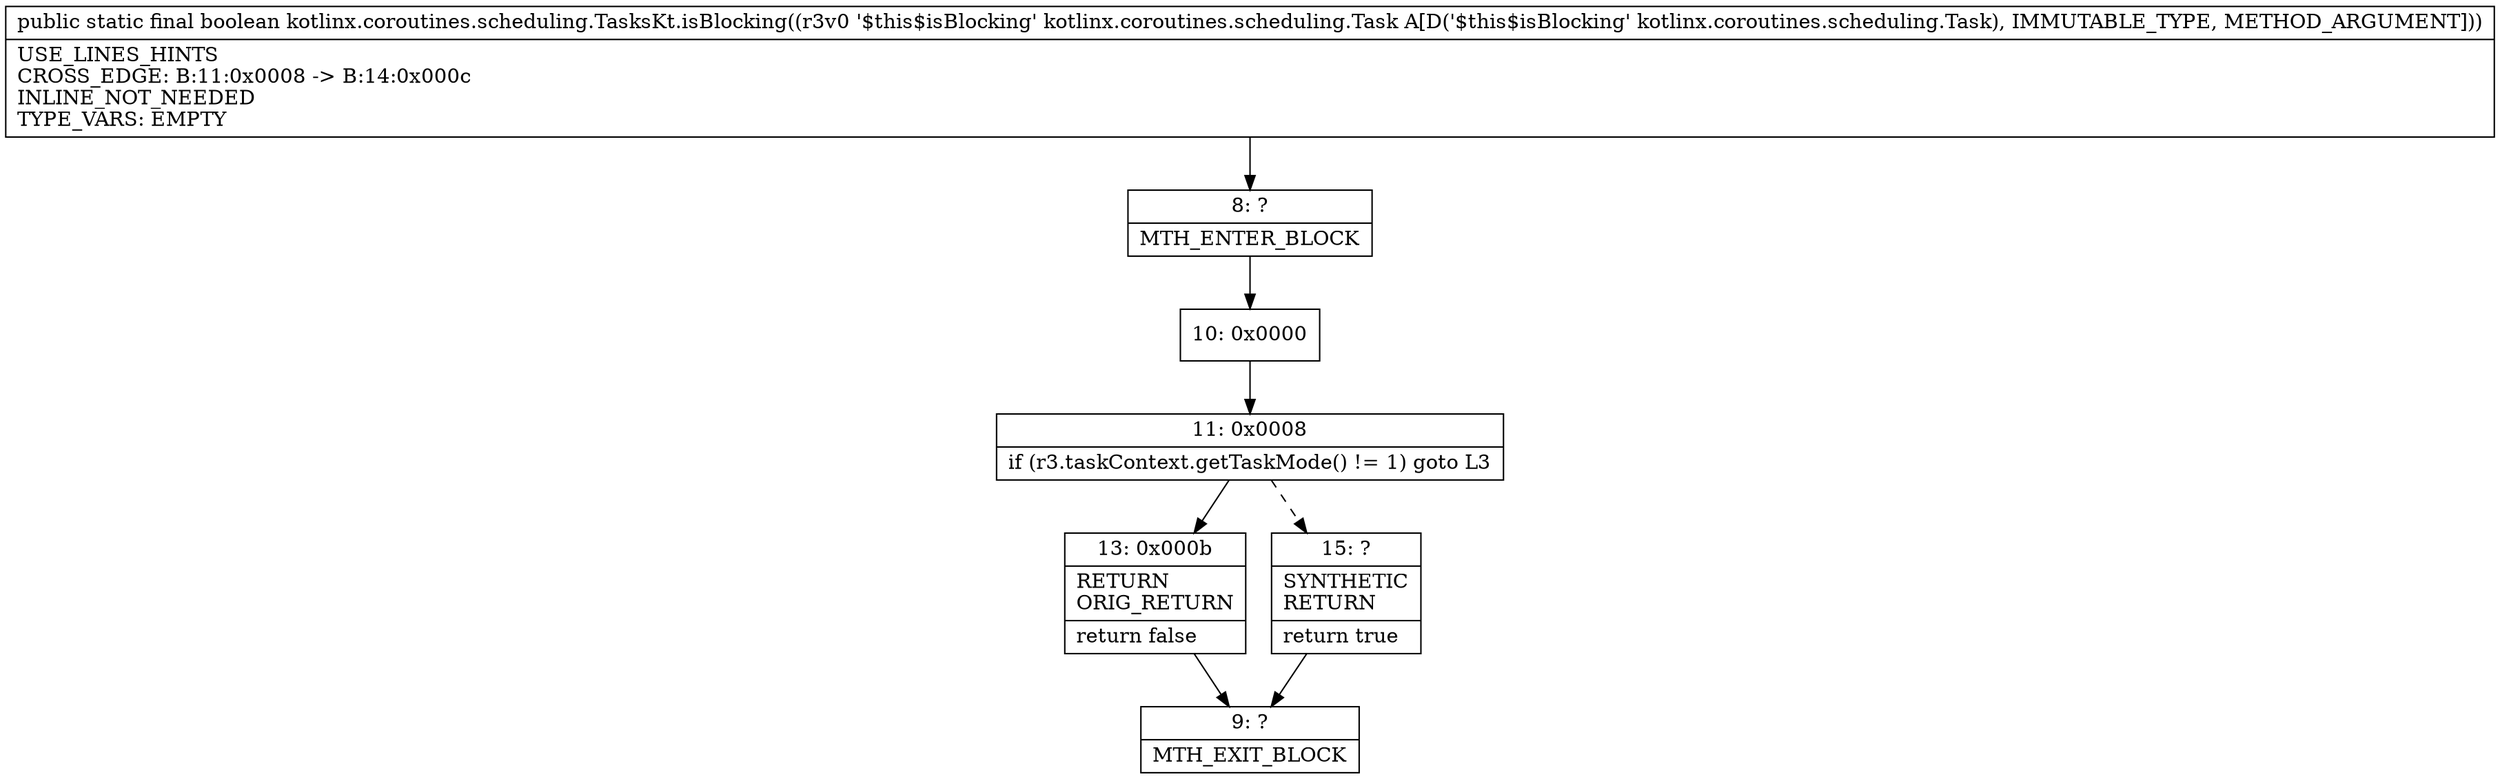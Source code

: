 digraph "CFG forkotlinx.coroutines.scheduling.TasksKt.isBlocking(Lkotlinx\/coroutines\/scheduling\/Task;)Z" {
Node_8 [shape=record,label="{8\:\ ?|MTH_ENTER_BLOCK\l}"];
Node_10 [shape=record,label="{10\:\ 0x0000}"];
Node_11 [shape=record,label="{11\:\ 0x0008|if (r3.taskContext.getTaskMode() != 1) goto L3\l}"];
Node_13 [shape=record,label="{13\:\ 0x000b|RETURN\lORIG_RETURN\l|return false\l}"];
Node_9 [shape=record,label="{9\:\ ?|MTH_EXIT_BLOCK\l}"];
Node_15 [shape=record,label="{15\:\ ?|SYNTHETIC\lRETURN\l|return true\l}"];
MethodNode[shape=record,label="{public static final boolean kotlinx.coroutines.scheduling.TasksKt.isBlocking((r3v0 '$this$isBlocking' kotlinx.coroutines.scheduling.Task A[D('$this$isBlocking' kotlinx.coroutines.scheduling.Task), IMMUTABLE_TYPE, METHOD_ARGUMENT]))  | USE_LINES_HINTS\lCROSS_EDGE: B:11:0x0008 \-\> B:14:0x000c\lINLINE_NOT_NEEDED\lTYPE_VARS: EMPTY\l}"];
MethodNode -> Node_8;Node_8 -> Node_10;
Node_10 -> Node_11;
Node_11 -> Node_13;
Node_11 -> Node_15[style=dashed];
Node_13 -> Node_9;
Node_15 -> Node_9;
}

